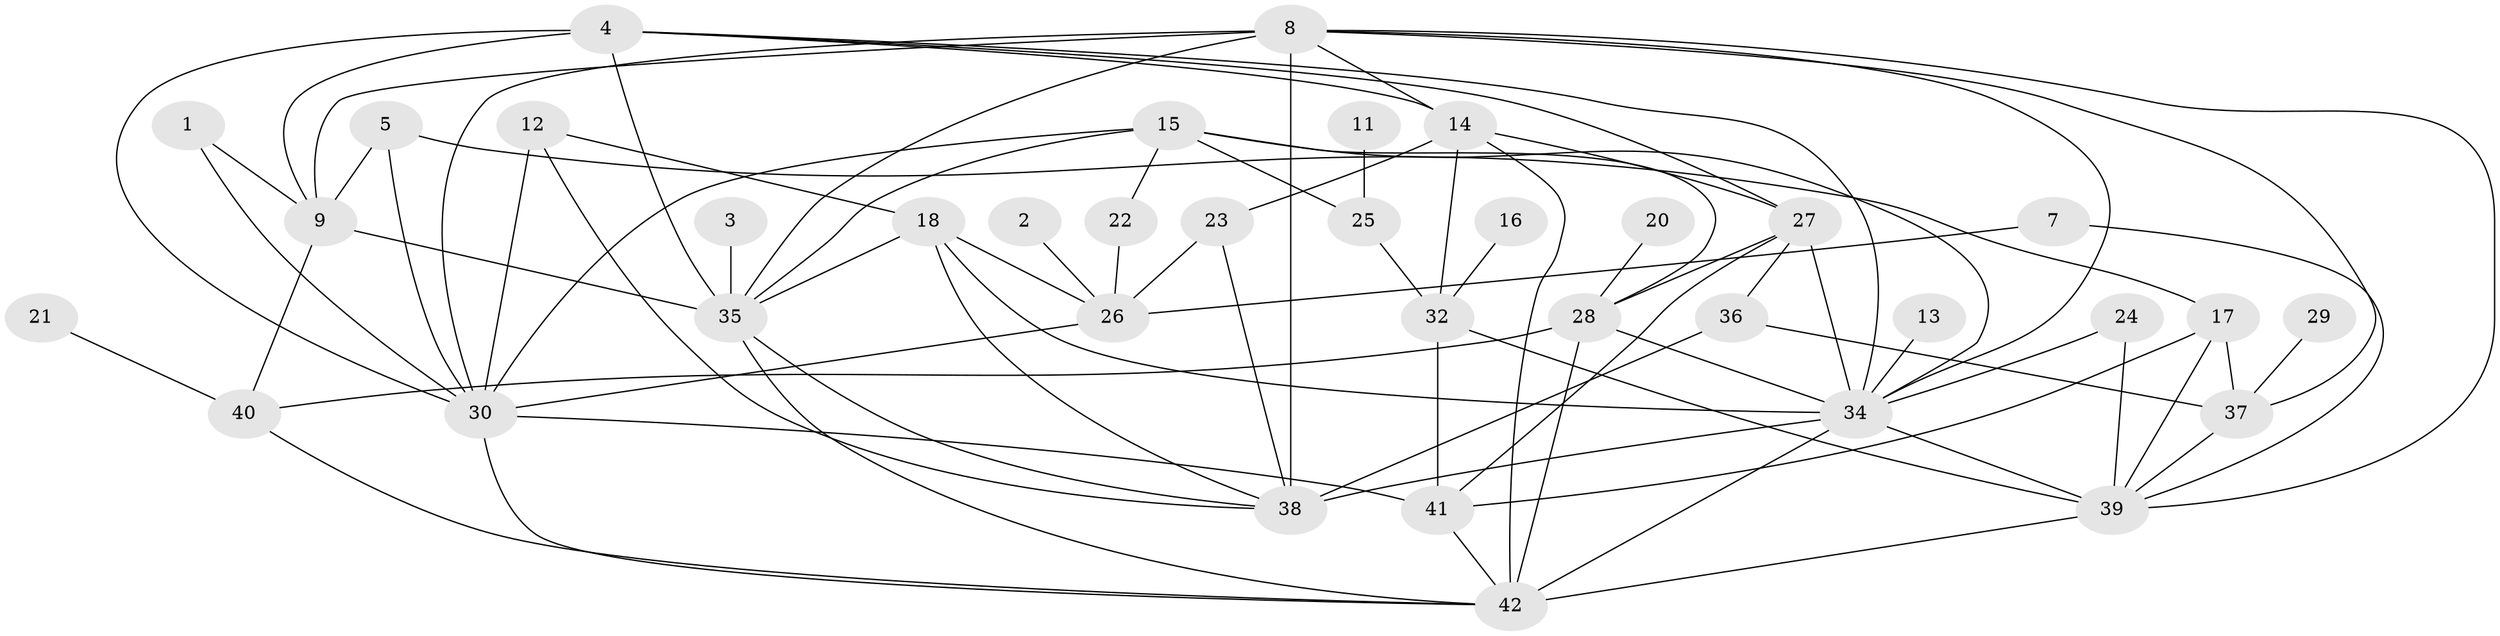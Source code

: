 // original degree distribution, {2: 0.10714285714285714, 1: 0.13095238095238096, 4: 0.25, 3: 0.2619047619047619, 5: 0.09523809523809523, 0: 0.05952380952380952, 6: 0.05952380952380952, 7: 0.03571428571428571}
// Generated by graph-tools (version 1.1) at 2025/25/03/09/25 03:25:22]
// undirected, 37 vertices, 80 edges
graph export_dot {
graph [start="1"]
  node [color=gray90,style=filled];
  1;
  2;
  3;
  4;
  5;
  7;
  8;
  9;
  11;
  12;
  13;
  14;
  15;
  16;
  17;
  18;
  20;
  21;
  22;
  23;
  24;
  25;
  26;
  27;
  28;
  29;
  30;
  32;
  34;
  35;
  36;
  37;
  38;
  39;
  40;
  41;
  42;
  1 -- 9 [weight=1.0];
  1 -- 30 [weight=1.0];
  2 -- 26 [weight=1.0];
  3 -- 35 [weight=1.0];
  4 -- 9 [weight=1.0];
  4 -- 14 [weight=1.0];
  4 -- 27 [weight=1.0];
  4 -- 30 [weight=1.0];
  4 -- 34 [weight=1.0];
  4 -- 35 [weight=3.0];
  5 -- 9 [weight=1.0];
  5 -- 17 [weight=1.0];
  5 -- 30 [weight=1.0];
  7 -- 26 [weight=1.0];
  7 -- 39 [weight=1.0];
  8 -- 9 [weight=1.0];
  8 -- 14 [weight=1.0];
  8 -- 30 [weight=1.0];
  8 -- 34 [weight=1.0];
  8 -- 35 [weight=1.0];
  8 -- 37 [weight=1.0];
  8 -- 38 [weight=2.0];
  8 -- 39 [weight=1.0];
  9 -- 35 [weight=1.0];
  9 -- 40 [weight=2.0];
  11 -- 25 [weight=1.0];
  12 -- 18 [weight=1.0];
  12 -- 30 [weight=1.0];
  12 -- 38 [weight=1.0];
  13 -- 34 [weight=1.0];
  14 -- 23 [weight=1.0];
  14 -- 27 [weight=1.0];
  14 -- 32 [weight=2.0];
  14 -- 42 [weight=1.0];
  15 -- 22 [weight=1.0];
  15 -- 25 [weight=1.0];
  15 -- 28 [weight=1.0];
  15 -- 30 [weight=1.0];
  15 -- 34 [weight=1.0];
  15 -- 35 [weight=1.0];
  16 -- 32 [weight=2.0];
  17 -- 37 [weight=1.0];
  17 -- 39 [weight=1.0];
  17 -- 41 [weight=1.0];
  18 -- 26 [weight=1.0];
  18 -- 34 [weight=1.0];
  18 -- 35 [weight=1.0];
  18 -- 38 [weight=2.0];
  20 -- 28 [weight=1.0];
  21 -- 40 [weight=1.0];
  22 -- 26 [weight=1.0];
  23 -- 26 [weight=1.0];
  23 -- 38 [weight=1.0];
  24 -- 34 [weight=1.0];
  24 -- 39 [weight=1.0];
  25 -- 32 [weight=1.0];
  26 -- 30 [weight=1.0];
  27 -- 28 [weight=2.0];
  27 -- 34 [weight=1.0];
  27 -- 36 [weight=1.0];
  27 -- 41 [weight=1.0];
  28 -- 34 [weight=1.0];
  28 -- 40 [weight=1.0];
  28 -- 42 [weight=2.0];
  29 -- 37 [weight=1.0];
  30 -- 41 [weight=1.0];
  30 -- 42 [weight=1.0];
  32 -- 39 [weight=2.0];
  32 -- 41 [weight=1.0];
  34 -- 38 [weight=1.0];
  34 -- 39 [weight=1.0];
  34 -- 42 [weight=1.0];
  35 -- 38 [weight=1.0];
  35 -- 42 [weight=1.0];
  36 -- 37 [weight=1.0];
  36 -- 38 [weight=3.0];
  37 -- 39 [weight=1.0];
  39 -- 42 [weight=1.0];
  40 -- 42 [weight=1.0];
  41 -- 42 [weight=1.0];
}

